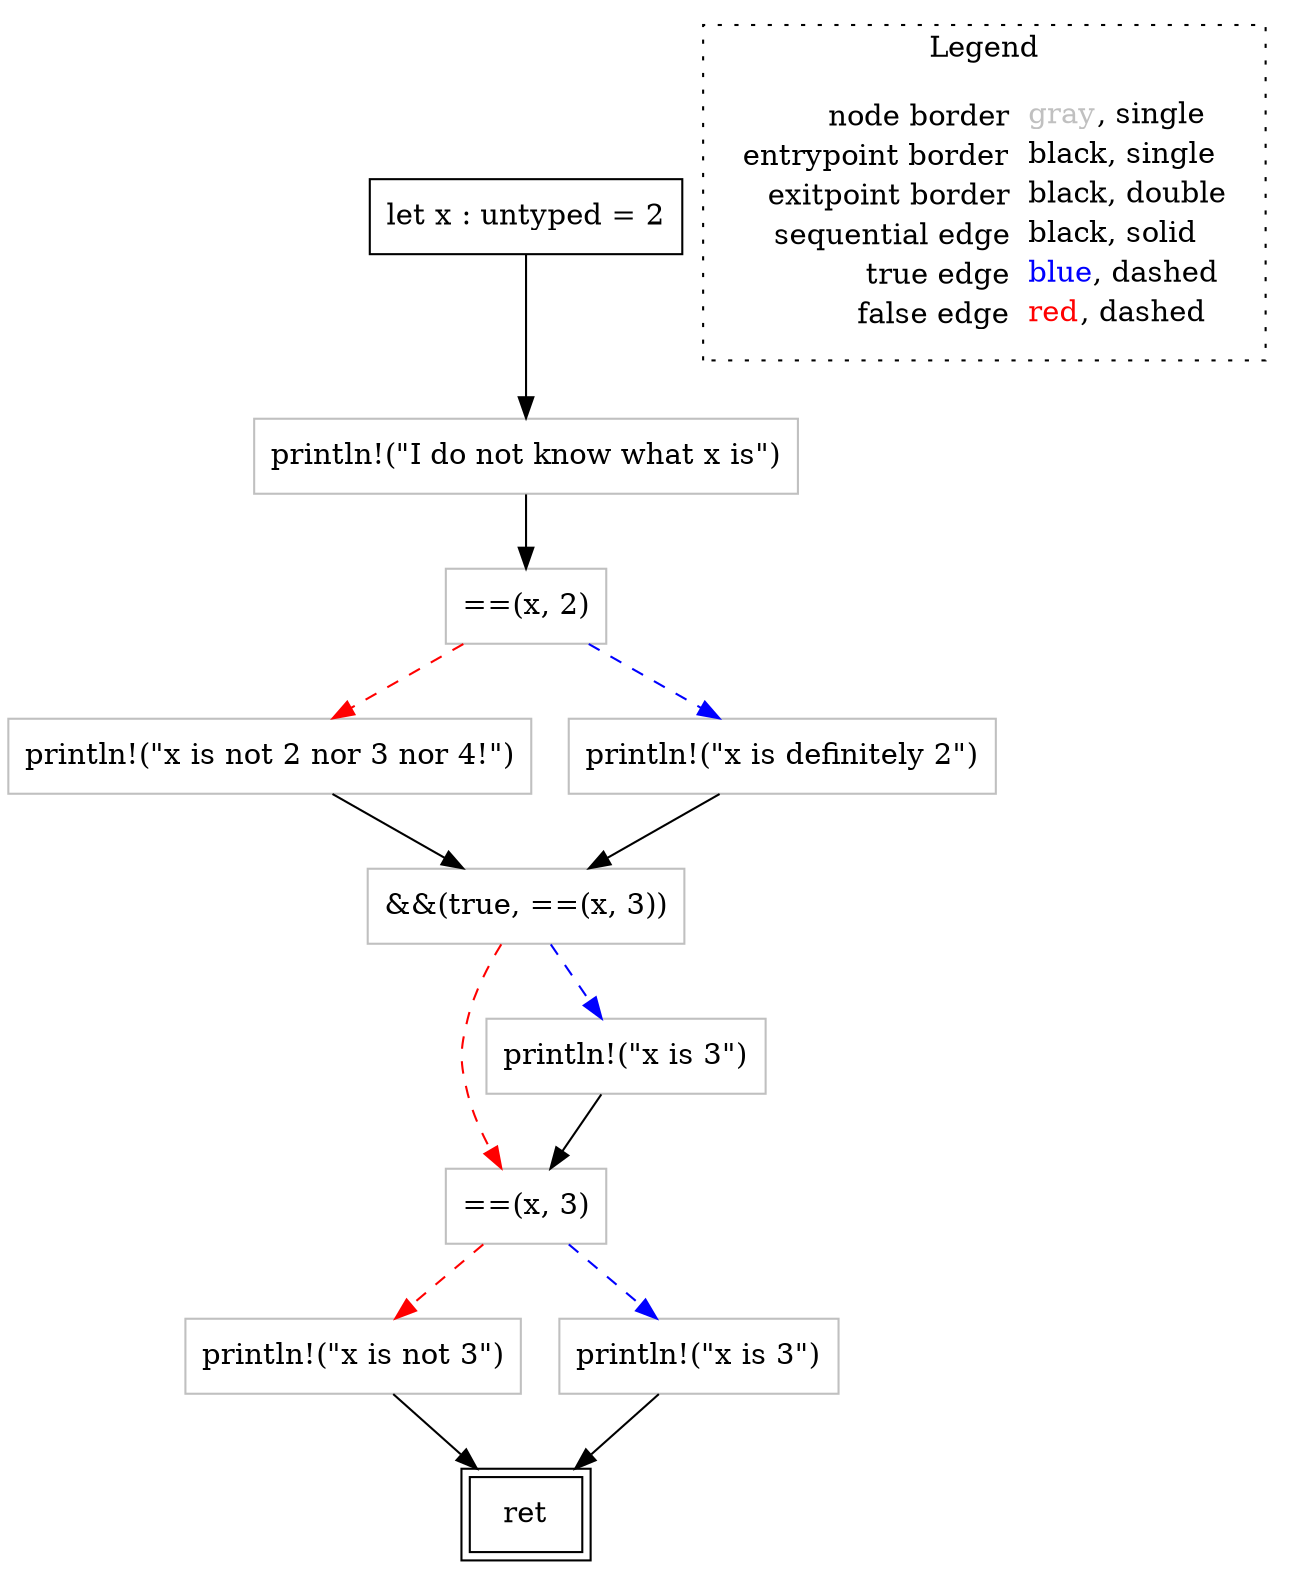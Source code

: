 digraph {
	"node0" [shape="rect",color="black",label=<let x : untyped = 2>];
	"node1" [shape="rect",color="gray",label=<==(x, 3)>];
	"node2" [shape="rect",color="black",peripheries="2",label=<ret>];
	"node3" [shape="rect",color="gray",label=<&amp;&amp;(true, ==(x, 3))>];
	"node4" [shape="rect",color="gray",label=<println!(&quot;x is not 3&quot;)>];
	"node5" [shape="rect",color="gray",label=<println!(&quot;x is 3&quot;)>];
	"node6" [shape="rect",color="gray",label=<println!(&quot;x is 3&quot;)>];
	"node7" [shape="rect",color="gray",label=<println!(&quot;x is not 2 nor 3 nor 4!&quot;)>];
	"node8" [shape="rect",color="gray",label=<println!(&quot;I do not know what x is&quot;)>];
	"node9" [shape="rect",color="gray",label=<==(x, 2)>];
	"node10" [shape="rect",color="gray",label=<println!(&quot;x is definitely 2&quot;)>];
	"node1" -> "node6" [color="blue",style="dashed"];
	"node1" -> "node4" [color="red",style="dashed"];
	"node3" -> "node1" [color="red",style="dashed"];
	"node3" -> "node5" [color="blue",style="dashed"];
	"node4" -> "node2" [color="black"];
	"node5" -> "node1" [color="black"];
	"node0" -> "node8" [color="black"];
	"node6" -> "node2" [color="black"];
	"node7" -> "node3" [color="black"];
	"node8" -> "node9" [color="black"];
	"node9" -> "node7" [color="red",style="dashed"];
	"node9" -> "node10" [color="blue",style="dashed"];
	"node10" -> "node3" [color="black"];
subgraph cluster_legend {
	label="Legend";
	style=dotted;
	node [shape=plaintext];
	"legend" [label=<<table border="0" cellpadding="2" cellspacing="0" cellborder="0"><tr><td align="right">node border&nbsp;</td><td align="left"><font color="gray">gray</font>, single</td></tr><tr><td align="right">entrypoint border&nbsp;</td><td align="left"><font color="black">black</font>, single</td></tr><tr><td align="right">exitpoint border&nbsp;</td><td align="left"><font color="black">black</font>, double</td></tr><tr><td align="right">sequential edge&nbsp;</td><td align="left"><font color="black">black</font>, solid</td></tr><tr><td align="right">true edge&nbsp;</td><td align="left"><font color="blue">blue</font>, dashed</td></tr><tr><td align="right">false edge&nbsp;</td><td align="left"><font color="red">red</font>, dashed</td></tr></table>>];
}

}
